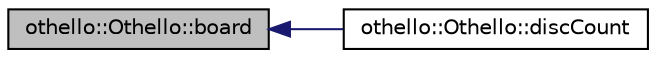 digraph "othello::Othello::board"
{
  edge [fontname="Helvetica",fontsize="10",labelfontname="Helvetica",labelfontsize="10"];
  node [fontname="Helvetica",fontsize="10",shape=record];
  rankdir="LR";
  Node1 [label="othello::Othello::board",height=0.2,width=0.4,color="black", fillcolor="grey75", style="filled", fontcolor="black"];
  Node1 -> Node2 [dir="back",color="midnightblue",fontsize="10",style="solid",fontname="Helvetica"];
  Node2 [label="othello::Othello::discCount",height=0.2,width=0.4,color="black", fillcolor="white", style="filled",URL="$d3/d01/classothello_1_1_othello.html#a07462c22f2b67d5156c4cc4ad749e46b"];
}
